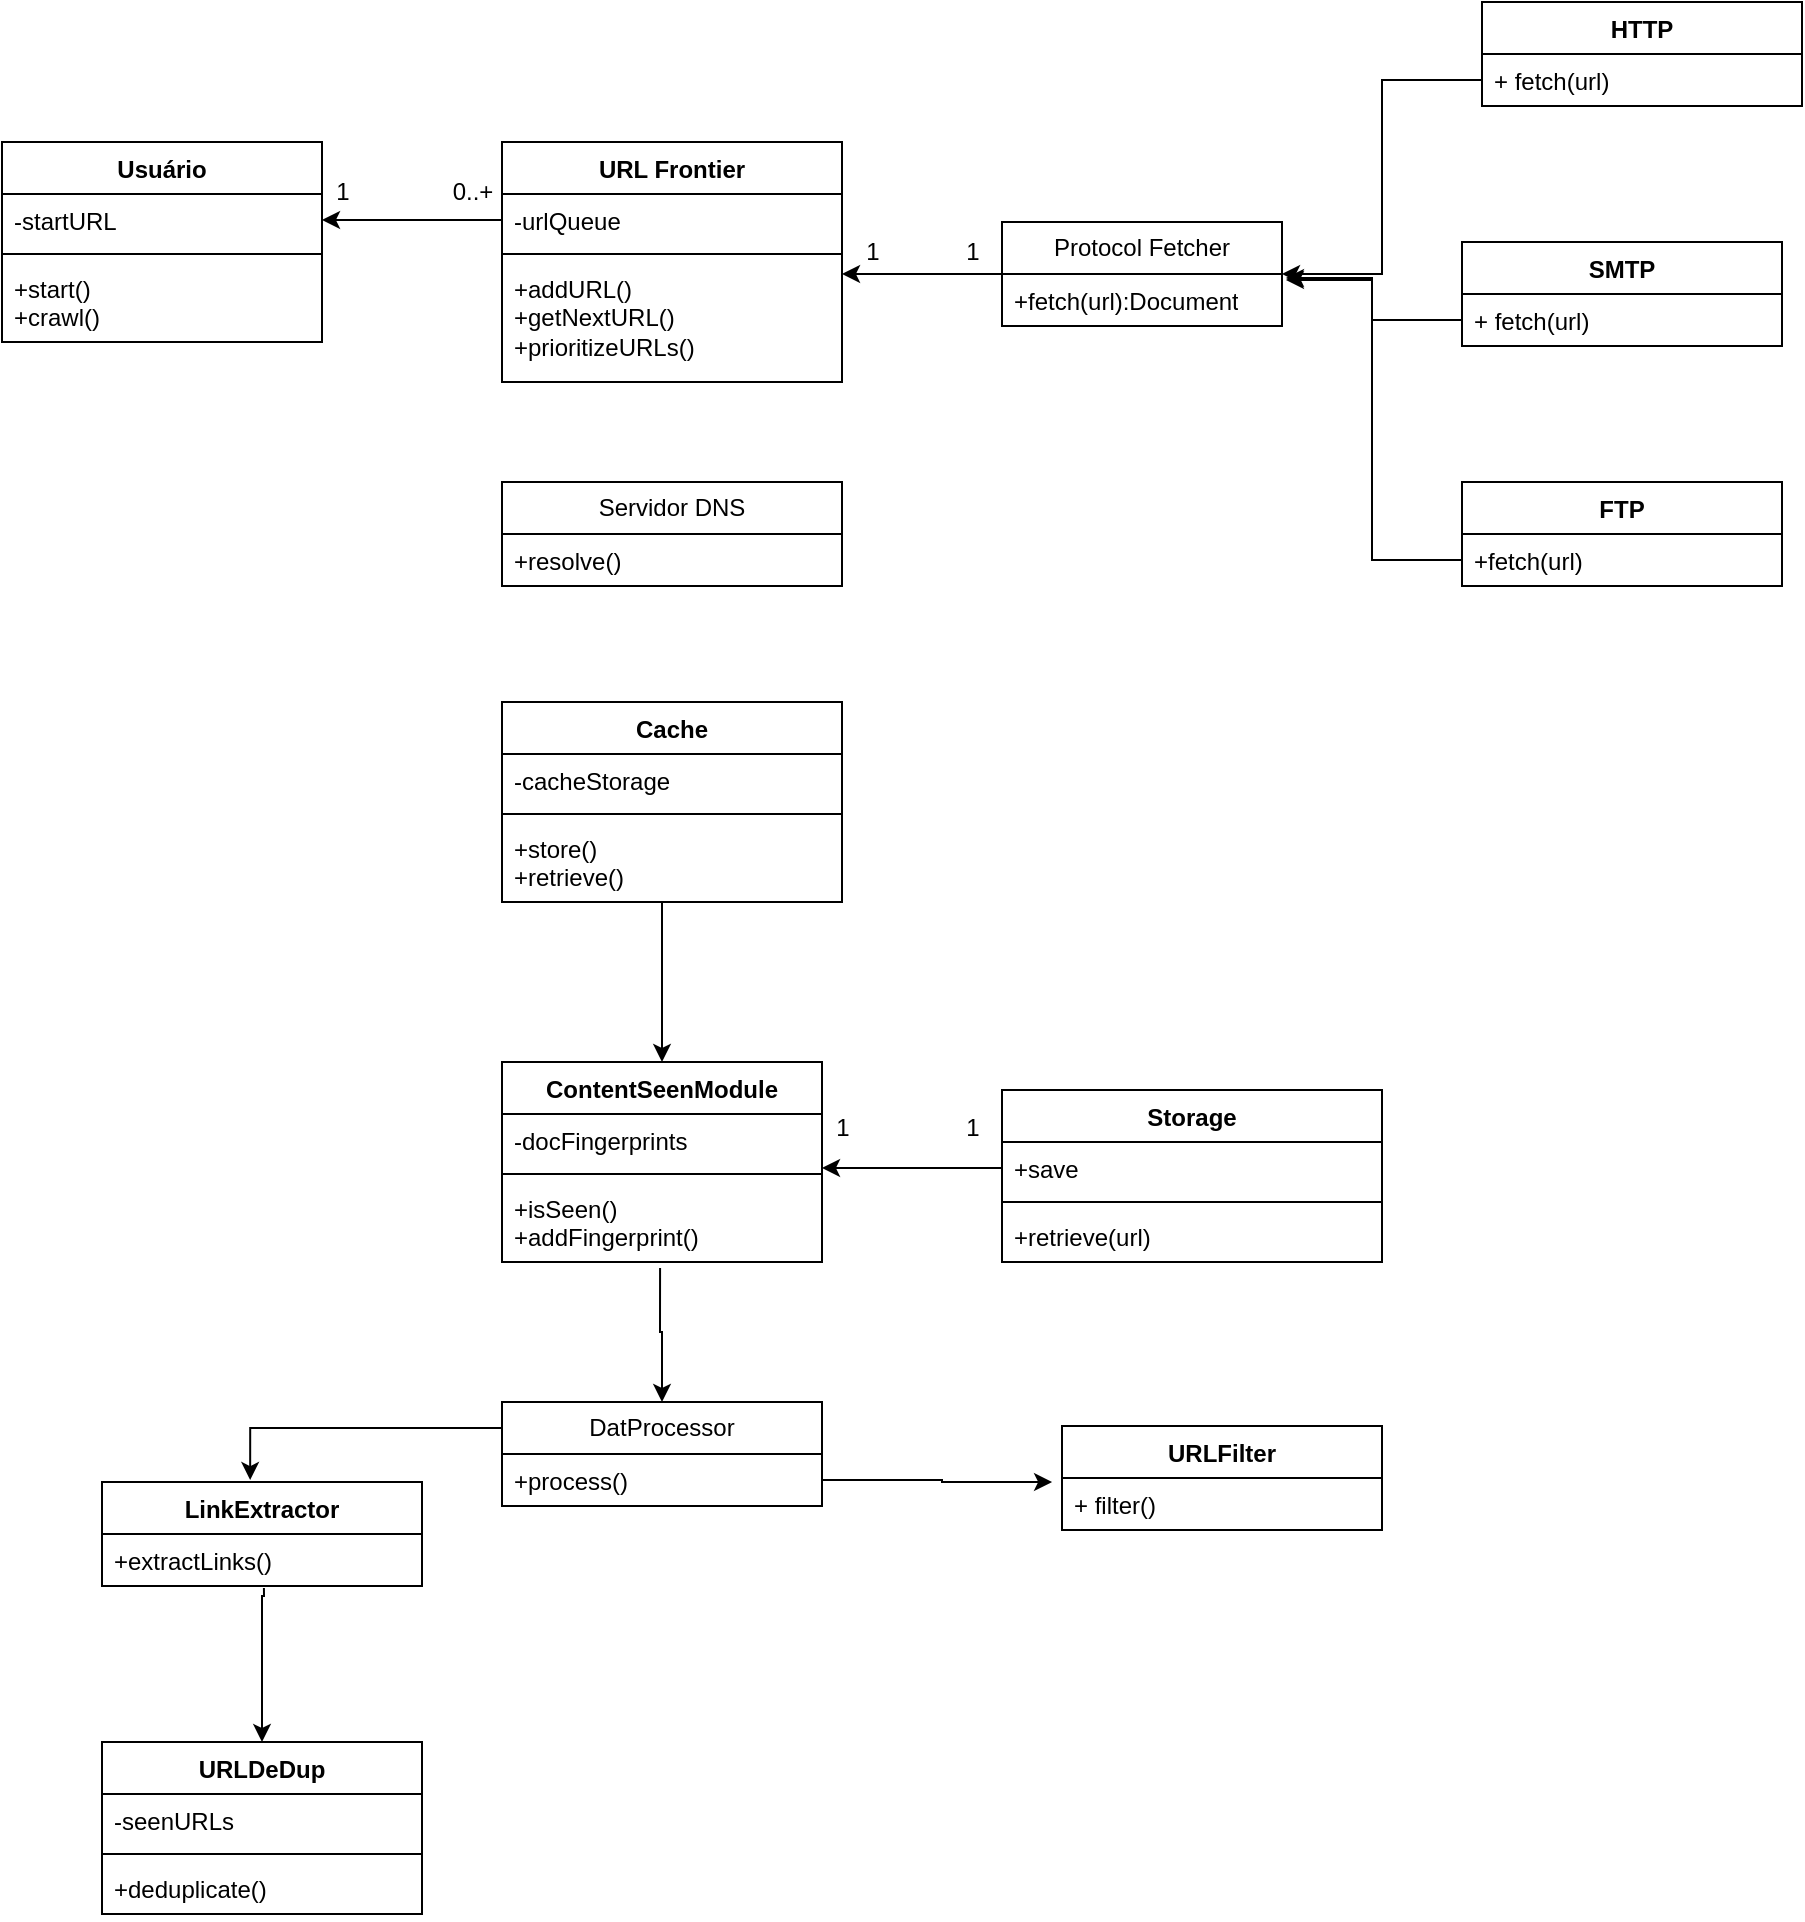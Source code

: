 <mxfile version="24.4.4" type="device">
  <diagram name="Page-1" id="Iadyr_EgU2UZ567ymqcu">
    <mxGraphModel dx="1322" dy="771" grid="1" gridSize="10" guides="1" tooltips="1" connect="1" arrows="1" fold="1" page="1" pageScale="1" pageWidth="850" pageHeight="1100" math="0" shadow="0">
      <root>
        <mxCell id="0" />
        <mxCell id="1" parent="0" />
        <mxCell id="r2SIsIyJ15snJ-ib-OKO-3" value="Usuário" style="swimlane;fontStyle=1;align=center;verticalAlign=top;childLayout=stackLayout;horizontal=1;startSize=26;horizontalStack=0;resizeParent=1;resizeParentMax=0;resizeLast=0;collapsible=1;marginBottom=0;whiteSpace=wrap;html=1;" parent="1" vertex="1">
          <mxGeometry x="-160" y="450" width="160" height="100" as="geometry" />
        </mxCell>
        <mxCell id="r2SIsIyJ15snJ-ib-OKO-4" value="-startURL" style="text;strokeColor=none;fillColor=none;align=left;verticalAlign=top;spacingLeft=4;spacingRight=4;overflow=hidden;rotatable=0;points=[[0,0.5],[1,0.5]];portConstraint=eastwest;whiteSpace=wrap;html=1;" parent="r2SIsIyJ15snJ-ib-OKO-3" vertex="1">
          <mxGeometry y="26" width="160" height="26" as="geometry" />
        </mxCell>
        <mxCell id="r2SIsIyJ15snJ-ib-OKO-5" value="" style="line;strokeWidth=1;fillColor=none;align=left;verticalAlign=middle;spacingTop=-1;spacingLeft=3;spacingRight=3;rotatable=0;labelPosition=right;points=[];portConstraint=eastwest;strokeColor=inherit;" parent="r2SIsIyJ15snJ-ib-OKO-3" vertex="1">
          <mxGeometry y="52" width="160" height="8" as="geometry" />
        </mxCell>
        <mxCell id="r2SIsIyJ15snJ-ib-OKO-6" value="+start()&lt;div&gt;+crawl()&lt;/div&gt;" style="text;strokeColor=none;fillColor=none;align=left;verticalAlign=top;spacingLeft=4;spacingRight=4;overflow=hidden;rotatable=0;points=[[0,0.5],[1,0.5]];portConstraint=eastwest;whiteSpace=wrap;html=1;" parent="r2SIsIyJ15snJ-ib-OKO-3" vertex="1">
          <mxGeometry y="60" width="160" height="40" as="geometry" />
        </mxCell>
        <mxCell id="r2SIsIyJ15snJ-ib-OKO-7" value="URL Frontier" style="swimlane;fontStyle=1;align=center;verticalAlign=top;childLayout=stackLayout;horizontal=1;startSize=26;horizontalStack=0;resizeParent=1;resizeParentMax=0;resizeLast=0;collapsible=1;marginBottom=0;whiteSpace=wrap;html=1;" parent="1" vertex="1">
          <mxGeometry x="90" y="450" width="170" height="120" as="geometry" />
        </mxCell>
        <mxCell id="r2SIsIyJ15snJ-ib-OKO-8" value="-urlQueue" style="text;strokeColor=none;fillColor=none;align=left;verticalAlign=top;spacingLeft=4;spacingRight=4;overflow=hidden;rotatable=0;points=[[0,0.5],[1,0.5]];portConstraint=eastwest;whiteSpace=wrap;html=1;" parent="r2SIsIyJ15snJ-ib-OKO-7" vertex="1">
          <mxGeometry y="26" width="170" height="26" as="geometry" />
        </mxCell>
        <mxCell id="r2SIsIyJ15snJ-ib-OKO-9" value="" style="line;strokeWidth=1;fillColor=none;align=left;verticalAlign=middle;spacingTop=-1;spacingLeft=3;spacingRight=3;rotatable=0;labelPosition=right;points=[];portConstraint=eastwest;strokeColor=inherit;" parent="r2SIsIyJ15snJ-ib-OKO-7" vertex="1">
          <mxGeometry y="52" width="170" height="8" as="geometry" />
        </mxCell>
        <mxCell id="r2SIsIyJ15snJ-ib-OKO-10" value="+addURL()&lt;div&gt;+getNextURL()&lt;/div&gt;&lt;div&gt;+prioritizeURLs()&lt;/div&gt;" style="text;strokeColor=none;fillColor=none;align=left;verticalAlign=top;spacingLeft=4;spacingRight=4;overflow=hidden;rotatable=0;points=[[0,0.5],[1,0.5]];portConstraint=eastwest;whiteSpace=wrap;html=1;" parent="r2SIsIyJ15snJ-ib-OKO-7" vertex="1">
          <mxGeometry y="60" width="170" height="60" as="geometry" />
        </mxCell>
        <mxCell id="r2SIsIyJ15snJ-ib-OKO-11" value="Servidor DNS" style="swimlane;fontStyle=0;childLayout=stackLayout;horizontal=1;startSize=26;fillColor=none;horizontalStack=0;resizeParent=1;resizeParentMax=0;resizeLast=0;collapsible=1;marginBottom=0;whiteSpace=wrap;html=1;" parent="1" vertex="1">
          <mxGeometry x="90" y="620" width="170" height="52" as="geometry" />
        </mxCell>
        <mxCell id="r2SIsIyJ15snJ-ib-OKO-12" value="+resolve()" style="text;strokeColor=none;fillColor=none;align=left;verticalAlign=top;spacingLeft=4;spacingRight=4;overflow=hidden;rotatable=0;points=[[0,0.5],[1,0.5]];portConstraint=eastwest;whiteSpace=wrap;html=1;" parent="r2SIsIyJ15snJ-ib-OKO-11" vertex="1">
          <mxGeometry y="26" width="170" height="26" as="geometry" />
        </mxCell>
        <mxCell id="r2SIsIyJ15snJ-ib-OKO-15" value="URLFilter" style="swimlane;fontStyle=1;align=center;verticalAlign=top;childLayout=stackLayout;horizontal=1;startSize=26;horizontalStack=0;resizeParent=1;resizeParentMax=0;resizeLast=0;collapsible=1;marginBottom=0;whiteSpace=wrap;html=1;" parent="1" vertex="1">
          <mxGeometry x="370" y="1092" width="160" height="52" as="geometry" />
        </mxCell>
        <mxCell id="r2SIsIyJ15snJ-ib-OKO-19" value="Cache" style="swimlane;fontStyle=1;align=center;verticalAlign=top;childLayout=stackLayout;horizontal=1;startSize=26;horizontalStack=0;resizeParent=1;resizeParentMax=0;resizeLast=0;collapsible=1;marginBottom=0;whiteSpace=wrap;html=1;" parent="1" vertex="1">
          <mxGeometry x="90" y="730" width="170" height="100" as="geometry" />
        </mxCell>
        <mxCell id="r2SIsIyJ15snJ-ib-OKO-20" value="-cacheStorage" style="text;strokeColor=none;fillColor=none;align=left;verticalAlign=top;spacingLeft=4;spacingRight=4;overflow=hidden;rotatable=0;points=[[0,0.5],[1,0.5]];portConstraint=eastwest;whiteSpace=wrap;html=1;" parent="r2SIsIyJ15snJ-ib-OKO-19" vertex="1">
          <mxGeometry y="26" width="170" height="26" as="geometry" />
        </mxCell>
        <mxCell id="r2SIsIyJ15snJ-ib-OKO-21" value="" style="line;strokeWidth=1;fillColor=none;align=left;verticalAlign=middle;spacingTop=-1;spacingLeft=3;spacingRight=3;rotatable=0;labelPosition=right;points=[];portConstraint=eastwest;strokeColor=inherit;" parent="r2SIsIyJ15snJ-ib-OKO-19" vertex="1">
          <mxGeometry y="52" width="170" height="8" as="geometry" />
        </mxCell>
        <mxCell id="r2SIsIyJ15snJ-ib-OKO-22" value="+store()&lt;div&gt;+retrieve()&lt;/div&gt;" style="text;strokeColor=none;fillColor=none;align=left;verticalAlign=top;spacingLeft=4;spacingRight=4;overflow=hidden;rotatable=0;points=[[0,0.5],[1,0.5]];portConstraint=eastwest;whiteSpace=wrap;html=1;" parent="r2SIsIyJ15snJ-ib-OKO-19" vertex="1">
          <mxGeometry y="60" width="170" height="40" as="geometry" />
        </mxCell>
        <mxCell id="r2SIsIyJ15snJ-ib-OKO-27" value="Storage" style="swimlane;fontStyle=1;align=center;verticalAlign=top;childLayout=stackLayout;horizontal=1;startSize=26;horizontalStack=0;resizeParent=1;resizeParentMax=0;resizeLast=0;collapsible=1;marginBottom=0;whiteSpace=wrap;html=1;" parent="1" vertex="1">
          <mxGeometry x="340" y="924" width="190" height="86" as="geometry" />
        </mxCell>
        <mxCell id="KCuraymVWd1KRv9GwXVt-16" style="edgeStyle=orthogonalEdgeStyle;rounded=0;orthogonalLoop=1;jettySize=auto;html=1;exitX=0;exitY=0.5;exitDx=0;exitDy=0;" edge="1" parent="r2SIsIyJ15snJ-ib-OKO-27" source="r2SIsIyJ15snJ-ib-OKO-28">
          <mxGeometry relative="1" as="geometry">
            <mxPoint x="-90" y="39" as="targetPoint" />
          </mxGeometry>
        </mxCell>
        <mxCell id="r2SIsIyJ15snJ-ib-OKO-28" value="+save" style="text;strokeColor=none;fillColor=none;align=left;verticalAlign=top;spacingLeft=4;spacingRight=4;overflow=hidden;rotatable=0;points=[[0,0.5],[1,0.5]];portConstraint=eastwest;whiteSpace=wrap;html=1;" parent="r2SIsIyJ15snJ-ib-OKO-27" vertex="1">
          <mxGeometry y="26" width="190" height="26" as="geometry" />
        </mxCell>
        <mxCell id="r2SIsIyJ15snJ-ib-OKO-29" value="" style="line;strokeWidth=1;fillColor=none;align=left;verticalAlign=middle;spacingTop=-1;spacingLeft=3;spacingRight=3;rotatable=0;labelPosition=right;points=[];portConstraint=eastwest;strokeColor=inherit;" parent="r2SIsIyJ15snJ-ib-OKO-27" vertex="1">
          <mxGeometry y="52" width="190" height="8" as="geometry" />
        </mxCell>
        <mxCell id="r2SIsIyJ15snJ-ib-OKO-30" value="+retrieve(url)" style="text;strokeColor=none;fillColor=none;align=left;verticalAlign=top;spacingLeft=4;spacingRight=4;overflow=hidden;rotatable=0;points=[[0,0.5],[1,0.5]];portConstraint=eastwest;whiteSpace=wrap;html=1;" parent="r2SIsIyJ15snJ-ib-OKO-27" vertex="1">
          <mxGeometry y="60" width="190" height="26" as="geometry" />
        </mxCell>
        <mxCell id="r2SIsIyJ15snJ-ib-OKO-31" value="Protocol Fetcher" style="swimlane;fontStyle=0;childLayout=stackLayout;horizontal=1;startSize=26;fillColor=none;horizontalStack=0;resizeParent=1;resizeParentMax=0;resizeLast=0;collapsible=1;marginBottom=0;whiteSpace=wrap;html=1;" parent="1" vertex="1">
          <mxGeometry x="340" y="490" width="140" height="52" as="geometry" />
        </mxCell>
        <mxCell id="r2SIsIyJ15snJ-ib-OKO-33" value="+fetch(url):Document&lt;div&gt;&lt;br&gt;&lt;/div&gt;" style="text;strokeColor=none;fillColor=none;align=left;verticalAlign=top;spacingLeft=4;spacingRight=4;overflow=hidden;rotatable=0;points=[[0,0.5],[1,0.5]];portConstraint=eastwest;whiteSpace=wrap;html=1;" parent="r2SIsIyJ15snJ-ib-OKO-31" vertex="1">
          <mxGeometry y="26" width="140" height="26" as="geometry" />
        </mxCell>
        <mxCell id="r2SIsIyJ15snJ-ib-OKO-35" value="FTP" style="swimlane;fontStyle=1;align=center;verticalAlign=top;childLayout=stackLayout;horizontal=1;startSize=26;horizontalStack=0;resizeParent=1;resizeParentMax=0;resizeLast=0;collapsible=1;marginBottom=0;whiteSpace=wrap;html=1;" parent="1" vertex="1">
          <mxGeometry x="570" y="620" width="160" height="52" as="geometry" />
        </mxCell>
        <mxCell id="r2SIsIyJ15snJ-ib-OKO-38" value="+fetch(url)" style="text;strokeColor=none;fillColor=none;align=left;verticalAlign=top;spacingLeft=4;spacingRight=4;overflow=hidden;rotatable=0;points=[[0,0.5],[1,0.5]];portConstraint=eastwest;whiteSpace=wrap;html=1;" parent="r2SIsIyJ15snJ-ib-OKO-35" vertex="1">
          <mxGeometry y="26" width="160" height="26" as="geometry" />
        </mxCell>
        <mxCell id="r2SIsIyJ15snJ-ib-OKO-39" value="SMTP" style="swimlane;fontStyle=1;align=center;verticalAlign=top;childLayout=stackLayout;horizontal=1;startSize=26;horizontalStack=0;resizeParent=1;resizeParentMax=0;resizeLast=0;collapsible=1;marginBottom=0;whiteSpace=wrap;html=1;" parent="1" vertex="1">
          <mxGeometry x="570" y="500" width="160" height="52" as="geometry" />
        </mxCell>
        <mxCell id="r2SIsIyJ15snJ-ib-OKO-42" value="+ fetch(url)" style="text;strokeColor=none;fillColor=none;align=left;verticalAlign=top;spacingLeft=4;spacingRight=4;overflow=hidden;rotatable=0;points=[[0,0.5],[1,0.5]];portConstraint=eastwest;whiteSpace=wrap;html=1;" parent="r2SIsIyJ15snJ-ib-OKO-39" vertex="1">
          <mxGeometry y="26" width="160" height="26" as="geometry" />
        </mxCell>
        <mxCell id="r2SIsIyJ15snJ-ib-OKO-43" value="HTTP" style="swimlane;fontStyle=1;align=center;verticalAlign=top;childLayout=stackLayout;horizontal=1;startSize=26;horizontalStack=0;resizeParent=1;resizeParentMax=0;resizeLast=0;collapsible=1;marginBottom=0;whiteSpace=wrap;html=1;" parent="1" vertex="1">
          <mxGeometry x="580" y="380" width="160" height="52" as="geometry" />
        </mxCell>
        <mxCell id="r2SIsIyJ15snJ-ib-OKO-46" value="+ fetch(url)" style="text;strokeColor=none;fillColor=none;align=left;verticalAlign=top;spacingLeft=4;spacingRight=4;overflow=hidden;rotatable=0;points=[[0,0.5],[1,0.5]];portConstraint=eastwest;whiteSpace=wrap;html=1;" parent="r2SIsIyJ15snJ-ib-OKO-43" vertex="1">
          <mxGeometry y="26" width="160" height="26" as="geometry" />
        </mxCell>
        <mxCell id="r2SIsIyJ15snJ-ib-OKO-47" value="ContentSeenModule" style="swimlane;fontStyle=1;align=center;verticalAlign=top;childLayout=stackLayout;horizontal=1;startSize=26;horizontalStack=0;resizeParent=1;resizeParentMax=0;resizeLast=0;collapsible=1;marginBottom=0;whiteSpace=wrap;html=1;" parent="1" vertex="1">
          <mxGeometry x="90" y="910" width="160" height="100" as="geometry" />
        </mxCell>
        <mxCell id="r2SIsIyJ15snJ-ib-OKO-48" value="-docFingerprints" style="text;strokeColor=none;fillColor=none;align=left;verticalAlign=top;spacingLeft=4;spacingRight=4;overflow=hidden;rotatable=0;points=[[0,0.5],[1,0.5]];portConstraint=eastwest;whiteSpace=wrap;html=1;" parent="r2SIsIyJ15snJ-ib-OKO-47" vertex="1">
          <mxGeometry y="26" width="160" height="26" as="geometry" />
        </mxCell>
        <mxCell id="r2SIsIyJ15snJ-ib-OKO-49" value="" style="line;strokeWidth=1;fillColor=none;align=left;verticalAlign=middle;spacingTop=-1;spacingLeft=3;spacingRight=3;rotatable=0;labelPosition=right;points=[];portConstraint=eastwest;strokeColor=inherit;" parent="r2SIsIyJ15snJ-ib-OKO-47" vertex="1">
          <mxGeometry y="52" width="160" height="8" as="geometry" />
        </mxCell>
        <mxCell id="r2SIsIyJ15snJ-ib-OKO-50" value="+isSeen()&lt;div&gt;+addFingerprint()&lt;/div&gt;" style="text;strokeColor=none;fillColor=none;align=left;verticalAlign=top;spacingLeft=4;spacingRight=4;overflow=hidden;rotatable=0;points=[[0,0.5],[1,0.5]];portConstraint=eastwest;whiteSpace=wrap;html=1;" parent="r2SIsIyJ15snJ-ib-OKO-47" vertex="1">
          <mxGeometry y="60" width="160" height="40" as="geometry" />
        </mxCell>
        <mxCell id="r2SIsIyJ15snJ-ib-OKO-51" value="LinkExtractor" style="swimlane;fontStyle=1;align=center;verticalAlign=top;childLayout=stackLayout;horizontal=1;startSize=26;horizontalStack=0;resizeParent=1;resizeParentMax=0;resizeLast=0;collapsible=1;marginBottom=0;whiteSpace=wrap;html=1;" parent="1" vertex="1">
          <mxGeometry x="-110" y="1120" width="160" height="52" as="geometry" />
        </mxCell>
        <mxCell id="r2SIsIyJ15snJ-ib-OKO-52" value="+extractLinks()" style="text;strokeColor=none;fillColor=none;align=left;verticalAlign=top;spacingLeft=4;spacingRight=4;overflow=hidden;rotatable=0;points=[[0,0.5],[1,0.5]];portConstraint=eastwest;whiteSpace=wrap;html=1;" parent="r2SIsIyJ15snJ-ib-OKO-51" vertex="1">
          <mxGeometry y="26" width="160" height="26" as="geometry" />
        </mxCell>
        <mxCell id="r2SIsIyJ15snJ-ib-OKO-55" value="URLDeDup" style="swimlane;fontStyle=1;align=center;verticalAlign=top;childLayout=stackLayout;horizontal=1;startSize=26;horizontalStack=0;resizeParent=1;resizeParentMax=0;resizeLast=0;collapsible=1;marginBottom=0;whiteSpace=wrap;html=1;" parent="1" vertex="1">
          <mxGeometry x="-110" y="1250" width="160" height="86" as="geometry" />
        </mxCell>
        <mxCell id="r2SIsIyJ15snJ-ib-OKO-56" value="-seenURLs" style="text;strokeColor=none;fillColor=none;align=left;verticalAlign=top;spacingLeft=4;spacingRight=4;overflow=hidden;rotatable=0;points=[[0,0.5],[1,0.5]];portConstraint=eastwest;whiteSpace=wrap;html=1;" parent="r2SIsIyJ15snJ-ib-OKO-55" vertex="1">
          <mxGeometry y="26" width="160" height="26" as="geometry" />
        </mxCell>
        <mxCell id="r2SIsIyJ15snJ-ib-OKO-57" value="" style="line;strokeWidth=1;fillColor=none;align=left;verticalAlign=middle;spacingTop=-1;spacingLeft=3;spacingRight=3;rotatable=0;labelPosition=right;points=[];portConstraint=eastwest;strokeColor=inherit;" parent="r2SIsIyJ15snJ-ib-OKO-55" vertex="1">
          <mxGeometry y="52" width="160" height="8" as="geometry" />
        </mxCell>
        <mxCell id="r2SIsIyJ15snJ-ib-OKO-58" value="+deduplicate()" style="text;strokeColor=none;fillColor=none;align=left;verticalAlign=top;spacingLeft=4;spacingRight=4;overflow=hidden;rotatable=0;points=[[0,0.5],[1,0.5]];portConstraint=eastwest;whiteSpace=wrap;html=1;" parent="r2SIsIyJ15snJ-ib-OKO-55" vertex="1">
          <mxGeometry y="60" width="160" height="26" as="geometry" />
        </mxCell>
        <mxCell id="KCuraymVWd1KRv9GwXVt-1" value="DatProcessor" style="swimlane;fontStyle=0;childLayout=stackLayout;horizontal=1;startSize=26;fillColor=none;horizontalStack=0;resizeParent=1;resizeParentMax=0;resizeLast=0;collapsible=1;marginBottom=0;whiteSpace=wrap;html=1;" vertex="1" parent="1">
          <mxGeometry x="90" y="1080" width="160" height="52" as="geometry" />
        </mxCell>
        <mxCell id="KCuraymVWd1KRv9GwXVt-2" value="+process()" style="text;strokeColor=none;fillColor=none;align=left;verticalAlign=top;spacingLeft=4;spacingRight=4;overflow=hidden;rotatable=0;points=[[0,0.5],[1,0.5]];portConstraint=eastwest;whiteSpace=wrap;html=1;" vertex="1" parent="KCuraymVWd1KRv9GwXVt-1">
          <mxGeometry y="26" width="160" height="26" as="geometry" />
        </mxCell>
        <mxCell id="KCuraymVWd1KRv9GwXVt-5" style="edgeStyle=orthogonalEdgeStyle;rounded=0;orthogonalLoop=1;jettySize=auto;html=1;exitX=0;exitY=0.5;exitDx=0;exitDy=0;entryX=1;entryY=0.5;entryDx=0;entryDy=0;" edge="1" parent="1" source="r2SIsIyJ15snJ-ib-OKO-8" target="r2SIsIyJ15snJ-ib-OKO-4">
          <mxGeometry relative="1" as="geometry" />
        </mxCell>
        <mxCell id="KCuraymVWd1KRv9GwXVt-6" value="1" style="text;html=1;align=center;verticalAlign=middle;resizable=0;points=[];autosize=1;strokeColor=none;fillColor=none;" vertex="1" parent="1">
          <mxGeometry x="-5" y="460" width="30" height="30" as="geometry" />
        </mxCell>
        <mxCell id="KCuraymVWd1KRv9GwXVt-7" value="0..+" style="text;html=1;align=center;verticalAlign=middle;resizable=0;points=[];autosize=1;strokeColor=none;fillColor=none;" vertex="1" parent="1">
          <mxGeometry x="55" y="460" width="40" height="30" as="geometry" />
        </mxCell>
        <mxCell id="KCuraymVWd1KRv9GwXVt-8" style="edgeStyle=orthogonalEdgeStyle;rounded=0;orthogonalLoop=1;jettySize=auto;html=1;exitX=0;exitY=0.5;exitDx=0;exitDy=0;entryX=1;entryY=0.1;entryDx=0;entryDy=0;entryPerimeter=0;" edge="1" parent="1" source="r2SIsIyJ15snJ-ib-OKO-31" target="r2SIsIyJ15snJ-ib-OKO-10">
          <mxGeometry relative="1" as="geometry" />
        </mxCell>
        <mxCell id="KCuraymVWd1KRv9GwXVt-9" value="1" style="text;html=1;align=center;verticalAlign=middle;resizable=0;points=[];autosize=1;strokeColor=none;fillColor=none;" vertex="1" parent="1">
          <mxGeometry x="260" y="490" width="30" height="30" as="geometry" />
        </mxCell>
        <mxCell id="KCuraymVWd1KRv9GwXVt-10" value="1" style="text;html=1;align=center;verticalAlign=middle;resizable=0;points=[];autosize=1;strokeColor=none;fillColor=none;" vertex="1" parent="1">
          <mxGeometry x="310" y="490" width="30" height="30" as="geometry" />
        </mxCell>
        <mxCell id="KCuraymVWd1KRv9GwXVt-11" style="edgeStyle=orthogonalEdgeStyle;rounded=0;orthogonalLoop=1;jettySize=auto;html=1;entryX=0.5;entryY=0;entryDx=0;entryDy=0;" edge="1" parent="1" target="r2SIsIyJ15snJ-ib-OKO-47">
          <mxGeometry relative="1" as="geometry">
            <mxPoint x="170" y="830" as="sourcePoint" />
            <Array as="points">
              <mxPoint x="170" y="833" />
            </Array>
          </mxGeometry>
        </mxCell>
        <mxCell id="KCuraymVWd1KRv9GwXVt-12" style="edgeStyle=orthogonalEdgeStyle;rounded=0;orthogonalLoop=1;jettySize=auto;html=1;exitX=0;exitY=0.5;exitDx=0;exitDy=0;entryX=1;entryY=0.5;entryDx=0;entryDy=0;" edge="1" parent="1" source="r2SIsIyJ15snJ-ib-OKO-46" target="r2SIsIyJ15snJ-ib-OKO-31">
          <mxGeometry relative="1" as="geometry" />
        </mxCell>
        <mxCell id="KCuraymVWd1KRv9GwXVt-14" style="edgeStyle=orthogonalEdgeStyle;rounded=0;orthogonalLoop=1;jettySize=auto;html=1;exitX=0;exitY=0.5;exitDx=0;exitDy=0;entryX=1.014;entryY=0.077;entryDx=0;entryDy=0;entryPerimeter=0;" edge="1" parent="1" source="r2SIsIyJ15snJ-ib-OKO-38" target="r2SIsIyJ15snJ-ib-OKO-33">
          <mxGeometry relative="1" as="geometry" />
        </mxCell>
        <mxCell id="KCuraymVWd1KRv9GwXVt-15" style="edgeStyle=orthogonalEdgeStyle;rounded=0;orthogonalLoop=1;jettySize=auto;html=1;exitX=0;exitY=0.5;exitDx=0;exitDy=0;entryX=1.014;entryY=0.115;entryDx=0;entryDy=0;entryPerimeter=0;" edge="1" parent="1" source="r2SIsIyJ15snJ-ib-OKO-42" target="r2SIsIyJ15snJ-ib-OKO-33">
          <mxGeometry relative="1" as="geometry" />
        </mxCell>
        <mxCell id="KCuraymVWd1KRv9GwXVt-17" value="1" style="text;html=1;align=center;verticalAlign=middle;resizable=0;points=[];autosize=1;strokeColor=none;fillColor=none;" vertex="1" parent="1">
          <mxGeometry x="245" y="928" width="30" height="30" as="geometry" />
        </mxCell>
        <mxCell id="KCuraymVWd1KRv9GwXVt-18" value="1" style="text;html=1;align=center;verticalAlign=middle;resizable=0;points=[];autosize=1;strokeColor=none;fillColor=none;" vertex="1" parent="1">
          <mxGeometry x="310" y="928" width="30" height="30" as="geometry" />
        </mxCell>
        <mxCell id="KCuraymVWd1KRv9GwXVt-19" style="edgeStyle=orthogonalEdgeStyle;rounded=0;orthogonalLoop=1;jettySize=auto;html=1;exitX=0.494;exitY=1.075;exitDx=0;exitDy=0;entryX=0.5;entryY=0;entryDx=0;entryDy=0;exitPerimeter=0;" edge="1" parent="1" source="r2SIsIyJ15snJ-ib-OKO-50" target="KCuraymVWd1KRv9GwXVt-1">
          <mxGeometry relative="1" as="geometry">
            <Array as="points">
              <mxPoint x="170" y="1045" />
            </Array>
          </mxGeometry>
        </mxCell>
        <mxCell id="KCuraymVWd1KRv9GwXVt-20" style="edgeStyle=orthogonalEdgeStyle;rounded=0;orthogonalLoop=1;jettySize=auto;html=1;exitX=1;exitY=0.5;exitDx=0;exitDy=0;entryX=-0.031;entryY=0.077;entryDx=0;entryDy=0;entryPerimeter=0;" edge="1" parent="1" source="KCuraymVWd1KRv9GwXVt-2" target="r2SIsIyJ15snJ-ib-OKO-18">
          <mxGeometry relative="1" as="geometry" />
        </mxCell>
        <mxCell id="r2SIsIyJ15snJ-ib-OKO-18" value="+ filter()" style="text;strokeColor=none;fillColor=none;align=left;verticalAlign=top;spacingLeft=4;spacingRight=4;overflow=hidden;rotatable=0;points=[[0,0.5],[1,0.5]];portConstraint=eastwest;whiteSpace=wrap;html=1;" parent="1" vertex="1">
          <mxGeometry x="370" y="1118" width="160" height="26" as="geometry" />
        </mxCell>
        <mxCell id="KCuraymVWd1KRv9GwXVt-21" style="edgeStyle=orthogonalEdgeStyle;rounded=0;orthogonalLoop=1;jettySize=auto;html=1;exitX=0;exitY=0.25;exitDx=0;exitDy=0;entryX=0.463;entryY=-0.019;entryDx=0;entryDy=0;entryPerimeter=0;" edge="1" parent="1" source="KCuraymVWd1KRv9GwXVt-1" target="r2SIsIyJ15snJ-ib-OKO-51">
          <mxGeometry relative="1" as="geometry" />
        </mxCell>
        <mxCell id="KCuraymVWd1KRv9GwXVt-22" style="edgeStyle=orthogonalEdgeStyle;rounded=0;orthogonalLoop=1;jettySize=auto;html=1;exitX=0.506;exitY=1.038;exitDx=0;exitDy=0;exitPerimeter=0;" edge="1" parent="1" source="r2SIsIyJ15snJ-ib-OKO-52" target="r2SIsIyJ15snJ-ib-OKO-55">
          <mxGeometry relative="1" as="geometry">
            <Array as="points">
              <mxPoint x="-29" y="1177" />
              <mxPoint x="-30" y="1177" />
            </Array>
          </mxGeometry>
        </mxCell>
      </root>
    </mxGraphModel>
  </diagram>
</mxfile>
